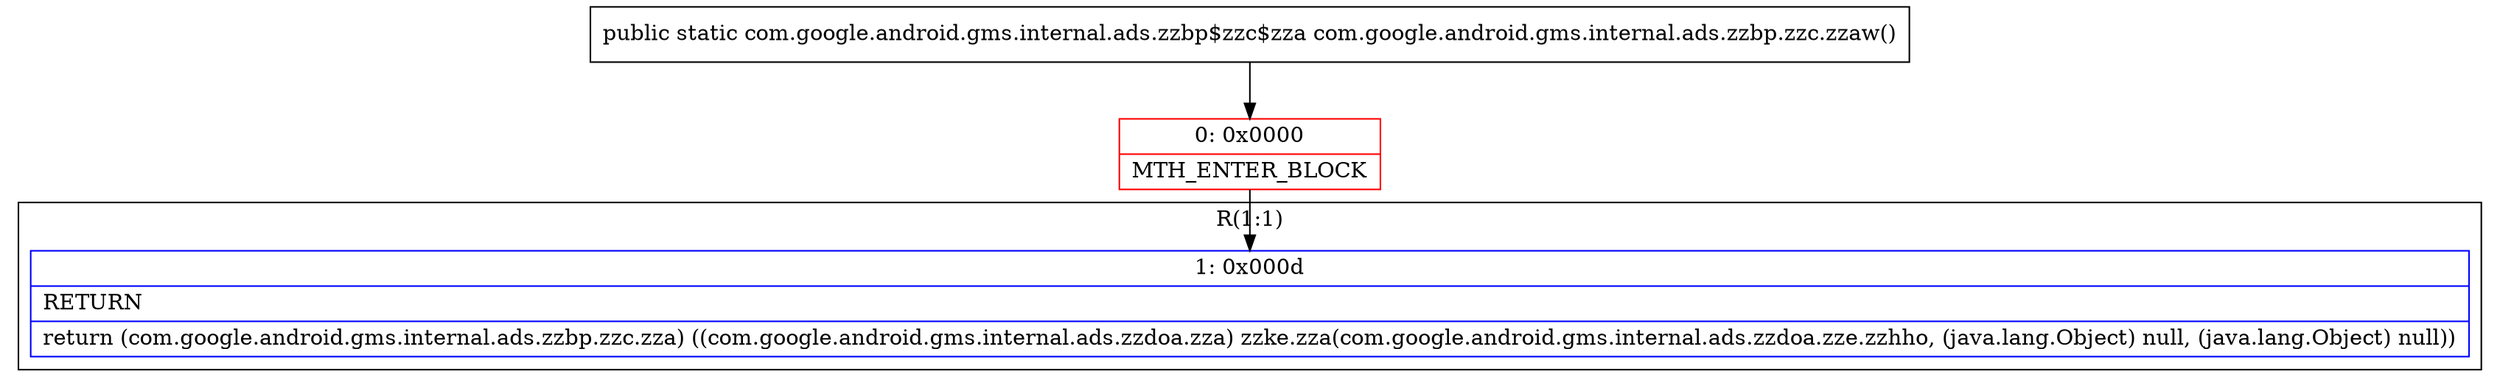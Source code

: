 digraph "CFG forcom.google.android.gms.internal.ads.zzbp.zzc.zzaw()Lcom\/google\/android\/gms\/internal\/ads\/zzbp$zzc$zza;" {
subgraph cluster_Region_109785824 {
label = "R(1:1)";
node [shape=record,color=blue];
Node_1 [shape=record,label="{1\:\ 0x000d|RETURN\l|return (com.google.android.gms.internal.ads.zzbp.zzc.zza) ((com.google.android.gms.internal.ads.zzdoa.zza) zzke.zza(com.google.android.gms.internal.ads.zzdoa.zze.zzhho, (java.lang.Object) null, (java.lang.Object) null))\l}"];
}
Node_0 [shape=record,color=red,label="{0\:\ 0x0000|MTH_ENTER_BLOCK\l}"];
MethodNode[shape=record,label="{public static com.google.android.gms.internal.ads.zzbp$zzc$zza com.google.android.gms.internal.ads.zzbp.zzc.zzaw() }"];
MethodNode -> Node_0;
Node_0 -> Node_1;
}

